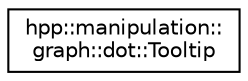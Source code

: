 digraph "Graphical Class Hierarchy"
{
  edge [fontname="Helvetica",fontsize="10",labelfontname="Helvetica",labelfontsize="10"];
  node [fontname="Helvetica",fontsize="10",shape=record];
  rankdir="LR";
  Node1 [label="hpp::manipulation::\lgraph::dot::Tooltip",height=0.2,width=0.4,color="black", fillcolor="white", style="filled",URL="$a00029.html"];
}
